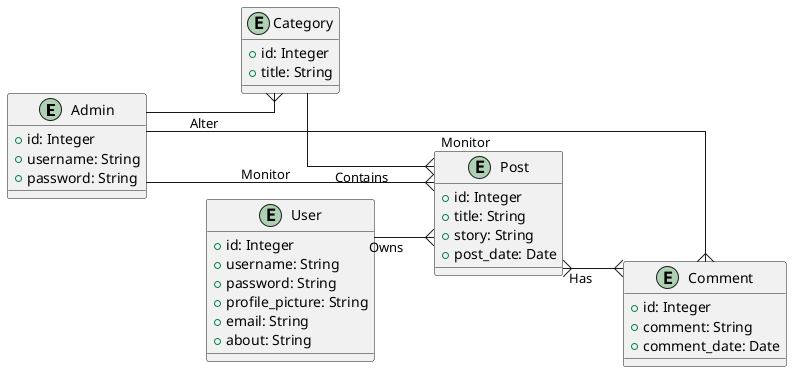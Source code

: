 @startuml
skinparam linetype ortho
left to right direction
' Define entities
entity "Admin" {
    + id: Integer
    + username: String
    + password: String
}

entity "User" {
    + id: Integer
    + username: String
    + password: String
    + profile_picture: String
    + email: String
    + about: String
}
entity "Category" {
    + id: Integer
    + title: String
}

entity "Post" {
    + id: Integer
    + title: String
    + story: String
    + post_date: Date
}

entity "Comment" {
    + id: Integer
    + comment: String
    + comment_date: Date
}

' Relationships
User --{ Post : "Owns"
Post }--{ Comment : "Has"
Category --{ Post : "Contains"

Admin --{ Post : "Monitor"
Admin --{ Category : "Alter"
Admin --{ Comment : "Monitor"

@enduml